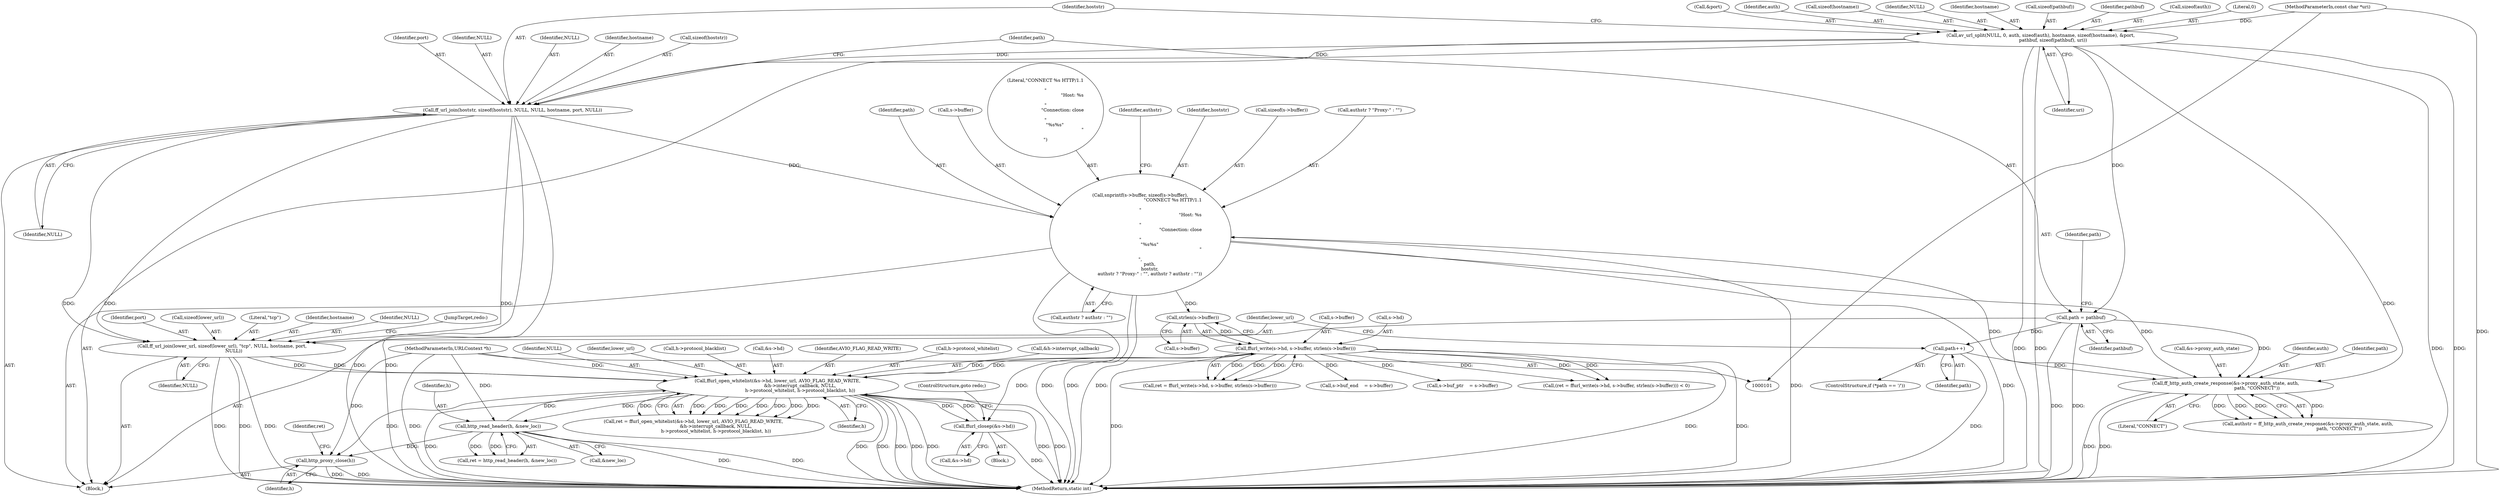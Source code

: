 digraph "0_FFmpeg_2a05c8f813de6f2278827734bf8102291e7484aa_2@API" {
"1000364" [label="(Call,http_proxy_close(h))"];
"1000301" [label="(Call,http_read_header(h, &new_loc))"];
"1000193" [label="(Call,ffurl_open_whitelist(&s->hd, lower_url, AVIO_FLAG_READ_WRITE,\n                               &h->interrupt_callback, NULL,\n                               h->protocol_whitelist, h->protocol_blacklist, h))"];
"1000254" [label="(Call,ffurl_write(s->hd, s->buffer, strlen(s->buffer)))"];
"1000261" [label="(Call,strlen(s->buffer))"];
"1000228" [label="(Call,snprintf(s->buffer, sizeof(s->buffer),\n             \"CONNECT %s HTTP/1.1\r\n\"\n             \"Host: %s\r\n\"\n             \"Connection: close\r\n\"\n             \"%s%s\"\n             \"\r\n\",\n             path,\n             hoststr,\n             authstr ? \"Proxy-\" : \"\", authstr ? authstr : \"\"))"];
"1000220" [label="(Call,ff_http_auth_create_response(&s->proxy_auth_state, auth,\n                                           path, \"CONNECT\"))"];
"1000147" [label="(Call,av_url_split(NULL, 0, auth, sizeof(auth), hostname, sizeof(hostname), &port,\n                 pathbuf, sizeof(pathbuf), uri))"];
"1000103" [label="(MethodParameterIn,const char *uri)"];
"1000171" [label="(Call,path = pathbuf)"];
"1000179" [label="(Call,path++)"];
"1000162" [label="(Call,ff_url_join(hoststr, sizeof(hoststr), NULL, NULL, hostname, port, NULL))"];
"1000341" [label="(Call,ffurl_closep(&s->hd))"];
"1000181" [label="(Call,ff_url_join(lower_url, sizeof(lower_url), \"tcp\", NULL, hostname, port,\n                NULL))"];
"1000102" [label="(MethodParameterIn,URLContext *h)"];
"1000342" [label="(Call,&s->hd)"];
"1000208" [label="(Call,h->protocol_blacklist)"];
"1000182" [label="(Identifier,lower_url)"];
"1000364" [label="(Call,http_proxy_close(h))"];
"1000194" [label="(Call,&s->hd)"];
"1000303" [label="(Call,&new_loc)"];
"1000164" [label="(Call,sizeof(hoststr))"];
"1000236" [label="(Literal,\"CONNECT %s HTTP/1.1\r\n\"\n             \"Host: %s\r\n\"\n             \"Connection: close\r\n\"\n             \"%s%s\"\n             \"\r\n\")"];
"1000161" [label="(Identifier,uri)"];
"1000190" [label="(JumpTarget,redo:)"];
"1000211" [label="(Identifier,h)"];
"1000193" [label="(Call,ffurl_open_whitelist(&s->hd, lower_url, AVIO_FLAG_READ_WRITE,\n                               &h->interrupt_callback, NULL,\n                               h->protocol_whitelist, h->protocol_blacklist, h))"];
"1000188" [label="(Identifier,port)"];
"1000105" [label="(Block,)"];
"1000249" [label="(Identifier,authstr)"];
"1000365" [label="(Identifier,h)"];
"1000167" [label="(Identifier,NULL)"];
"1000173" [label="(Identifier,pathbuf)"];
"1000171" [label="(Call,path = pathbuf)"];
"1000199" [label="(Identifier,AVIO_FLAG_READ_WRITE)"];
"1000368" [label="(MethodReturn,static int)"];
"1000159" [label="(Call,sizeof(pathbuf))"];
"1000170" [label="(Identifier,NULL)"];
"1000177" [label="(Identifier,path)"];
"1000251" [label="(Call,(ret = ffurl_write(s->hd, s->buffer, strlen(s->buffer))) < 0)"];
"1000238" [label="(Identifier,hoststr)"];
"1000158" [label="(Identifier,pathbuf)"];
"1000166" [label="(Identifier,NULL)"];
"1000340" [label="(Block,)"];
"1000174" [label="(ControlStructure,if (*path == '/'))"];
"1000232" [label="(Call,sizeof(s->buffer))"];
"1000151" [label="(Call,sizeof(auth))"];
"1000189" [label="(Identifier,NULL)"];
"1000172" [label="(Identifier,path)"];
"1000299" [label="(Call,ret = http_read_header(h, &new_loc))"];
"1000261" [label="(Call,strlen(s->buffer))"];
"1000191" [label="(Call,ret = ffurl_open_whitelist(&s->hd, lower_url, AVIO_FLAG_READ_WRITE,\n                               &h->interrupt_callback, NULL,\n                               h->protocol_whitelist, h->protocol_blacklist, h))"];
"1000149" [label="(Literal,0)"];
"1000156" [label="(Call,&port)"];
"1000221" [label="(Call,&s->proxy_auth_state)"];
"1000262" [label="(Call,s->buffer)"];
"1000150" [label="(Identifier,auth)"];
"1000205" [label="(Call,h->protocol_whitelist)"];
"1000341" [label="(Call,ffurl_closep(&s->hd))"];
"1000346" [label="(ControlStructure,goto redo;)"];
"1000258" [label="(Call,s->buffer)"];
"1000179" [label="(Call,path++)"];
"1000162" [label="(Call,ff_url_join(hoststr, sizeof(hoststr), NULL, NULL, hostname, port, NULL))"];
"1000220" [label="(Call,ff_http_auth_create_response(&s->proxy_auth_state, auth,\n                                           path, \"CONNECT\"))"];
"1000147" [label="(Call,av_url_split(NULL, 0, auth, sizeof(auth), hostname, sizeof(hostname), &port,\n                 pathbuf, sizeof(pathbuf), uri))"];
"1000252" [label="(Call,ret = ffurl_write(s->hd, s->buffer, strlen(s->buffer)))"];
"1000225" [label="(Identifier,auth)"];
"1000239" [label="(Call,authstr ? \"Proxy-\" : \"\")"];
"1000154" [label="(Call,sizeof(hostname))"];
"1000367" [label="(Identifier,ret)"];
"1000183" [label="(Call,sizeof(lower_url))"];
"1000200" [label="(Call,&h->interrupt_callback)"];
"1000185" [label="(Literal,\"tcp\")"];
"1000148" [label="(Identifier,NULL)"];
"1000274" [label="(Call,s->buf_end    = s->buffer)"];
"1000267" [label="(Call,s->buf_ptr    = s->buffer)"];
"1000227" [label="(Literal,\"CONNECT\")"];
"1000169" [label="(Identifier,port)"];
"1000153" [label="(Identifier,hostname)"];
"1000163" [label="(Identifier,hoststr)"];
"1000255" [label="(Call,s->hd)"];
"1000228" [label="(Call,snprintf(s->buffer, sizeof(s->buffer),\n             \"CONNECT %s HTTP/1.1\r\n\"\n             \"Host: %s\r\n\"\n             \"Connection: close\r\n\"\n             \"%s%s\"\n             \"\r\n\",\n             path,\n             hoststr,\n             authstr ? \"Proxy-\" : \"\", authstr ? authstr : \"\"))"];
"1000218" [label="(Call,authstr = ff_http_auth_create_response(&s->proxy_auth_state, auth,\n                                           path, \"CONNECT\"))"];
"1000187" [label="(Identifier,hostname)"];
"1000102" [label="(MethodParameterIn,URLContext *h)"];
"1000302" [label="(Identifier,h)"];
"1000254" [label="(Call,ffurl_write(s->hd, s->buffer, strlen(s->buffer)))"];
"1000301" [label="(Call,http_read_header(h, &new_loc))"];
"1000237" [label="(Identifier,path)"];
"1000204" [label="(Identifier,NULL)"];
"1000103" [label="(MethodParameterIn,const char *uri)"];
"1000180" [label="(Identifier,path)"];
"1000243" [label="(Call,authstr ? authstr : \"\")"];
"1000229" [label="(Call,s->buffer)"];
"1000168" [label="(Identifier,hostname)"];
"1000181" [label="(Call,ff_url_join(lower_url, sizeof(lower_url), \"tcp\", NULL, hostname, port,\n                NULL))"];
"1000198" [label="(Identifier,lower_url)"];
"1000226" [label="(Identifier,path)"];
"1000186" [label="(Identifier,NULL)"];
"1000364" -> "1000105"  [label="AST: "];
"1000364" -> "1000365"  [label="CFG: "];
"1000365" -> "1000364"  [label="AST: "];
"1000367" -> "1000364"  [label="CFG: "];
"1000364" -> "1000368"  [label="DDG: "];
"1000364" -> "1000368"  [label="DDG: "];
"1000301" -> "1000364"  [label="DDG: "];
"1000193" -> "1000364"  [label="DDG: "];
"1000102" -> "1000364"  [label="DDG: "];
"1000301" -> "1000299"  [label="AST: "];
"1000301" -> "1000303"  [label="CFG: "];
"1000302" -> "1000301"  [label="AST: "];
"1000303" -> "1000301"  [label="AST: "];
"1000299" -> "1000301"  [label="CFG: "];
"1000301" -> "1000368"  [label="DDG: "];
"1000301" -> "1000368"  [label="DDG: "];
"1000301" -> "1000193"  [label="DDG: "];
"1000301" -> "1000299"  [label="DDG: "];
"1000301" -> "1000299"  [label="DDG: "];
"1000193" -> "1000301"  [label="DDG: "];
"1000102" -> "1000301"  [label="DDG: "];
"1000193" -> "1000191"  [label="AST: "];
"1000193" -> "1000211"  [label="CFG: "];
"1000194" -> "1000193"  [label="AST: "];
"1000198" -> "1000193"  [label="AST: "];
"1000199" -> "1000193"  [label="AST: "];
"1000200" -> "1000193"  [label="AST: "];
"1000204" -> "1000193"  [label="AST: "];
"1000205" -> "1000193"  [label="AST: "];
"1000208" -> "1000193"  [label="AST: "];
"1000211" -> "1000193"  [label="AST: "];
"1000191" -> "1000193"  [label="CFG: "];
"1000193" -> "1000368"  [label="DDG: "];
"1000193" -> "1000368"  [label="DDG: "];
"1000193" -> "1000368"  [label="DDG: "];
"1000193" -> "1000368"  [label="DDG: "];
"1000193" -> "1000368"  [label="DDG: "];
"1000193" -> "1000368"  [label="DDG: "];
"1000193" -> "1000368"  [label="DDG: "];
"1000193" -> "1000368"  [label="DDG: "];
"1000193" -> "1000191"  [label="DDG: "];
"1000193" -> "1000191"  [label="DDG: "];
"1000193" -> "1000191"  [label="DDG: "];
"1000193" -> "1000191"  [label="DDG: "];
"1000193" -> "1000191"  [label="DDG: "];
"1000193" -> "1000191"  [label="DDG: "];
"1000193" -> "1000191"  [label="DDG: "];
"1000193" -> "1000191"  [label="DDG: "];
"1000254" -> "1000193"  [label="DDG: "];
"1000341" -> "1000193"  [label="DDG: "];
"1000181" -> "1000193"  [label="DDG: "];
"1000181" -> "1000193"  [label="DDG: "];
"1000102" -> "1000193"  [label="DDG: "];
"1000193" -> "1000254"  [label="DDG: "];
"1000193" -> "1000341"  [label="DDG: "];
"1000254" -> "1000252"  [label="AST: "];
"1000254" -> "1000261"  [label="CFG: "];
"1000255" -> "1000254"  [label="AST: "];
"1000258" -> "1000254"  [label="AST: "];
"1000261" -> "1000254"  [label="AST: "];
"1000252" -> "1000254"  [label="CFG: "];
"1000254" -> "1000368"  [label="DDG: "];
"1000254" -> "1000368"  [label="DDG: "];
"1000254" -> "1000368"  [label="DDG: "];
"1000254" -> "1000251"  [label="DDG: "];
"1000254" -> "1000251"  [label="DDG: "];
"1000254" -> "1000251"  [label="DDG: "];
"1000254" -> "1000252"  [label="DDG: "];
"1000254" -> "1000252"  [label="DDG: "];
"1000254" -> "1000252"  [label="DDG: "];
"1000261" -> "1000254"  [label="DDG: "];
"1000254" -> "1000267"  [label="DDG: "];
"1000254" -> "1000274"  [label="DDG: "];
"1000254" -> "1000341"  [label="DDG: "];
"1000261" -> "1000262"  [label="CFG: "];
"1000262" -> "1000261"  [label="AST: "];
"1000228" -> "1000261"  [label="DDG: "];
"1000228" -> "1000105"  [label="AST: "];
"1000228" -> "1000243"  [label="CFG: "];
"1000229" -> "1000228"  [label="AST: "];
"1000232" -> "1000228"  [label="AST: "];
"1000236" -> "1000228"  [label="AST: "];
"1000237" -> "1000228"  [label="AST: "];
"1000238" -> "1000228"  [label="AST: "];
"1000239" -> "1000228"  [label="AST: "];
"1000243" -> "1000228"  [label="AST: "];
"1000249" -> "1000228"  [label="CFG: "];
"1000228" -> "1000368"  [label="DDG: "];
"1000228" -> "1000368"  [label="DDG: "];
"1000228" -> "1000368"  [label="DDG: "];
"1000228" -> "1000368"  [label="DDG: "];
"1000228" -> "1000368"  [label="DDG: "];
"1000228" -> "1000220"  [label="DDG: "];
"1000220" -> "1000228"  [label="DDG: "];
"1000162" -> "1000228"  [label="DDG: "];
"1000220" -> "1000218"  [label="AST: "];
"1000220" -> "1000227"  [label="CFG: "];
"1000221" -> "1000220"  [label="AST: "];
"1000225" -> "1000220"  [label="AST: "];
"1000226" -> "1000220"  [label="AST: "];
"1000227" -> "1000220"  [label="AST: "];
"1000218" -> "1000220"  [label="CFG: "];
"1000220" -> "1000368"  [label="DDG: "];
"1000220" -> "1000368"  [label="DDG: "];
"1000220" -> "1000218"  [label="DDG: "];
"1000220" -> "1000218"  [label="DDG: "];
"1000220" -> "1000218"  [label="DDG: "];
"1000220" -> "1000218"  [label="DDG: "];
"1000147" -> "1000220"  [label="DDG: "];
"1000171" -> "1000220"  [label="DDG: "];
"1000179" -> "1000220"  [label="DDG: "];
"1000147" -> "1000105"  [label="AST: "];
"1000147" -> "1000161"  [label="CFG: "];
"1000148" -> "1000147"  [label="AST: "];
"1000149" -> "1000147"  [label="AST: "];
"1000150" -> "1000147"  [label="AST: "];
"1000151" -> "1000147"  [label="AST: "];
"1000153" -> "1000147"  [label="AST: "];
"1000154" -> "1000147"  [label="AST: "];
"1000156" -> "1000147"  [label="AST: "];
"1000158" -> "1000147"  [label="AST: "];
"1000159" -> "1000147"  [label="AST: "];
"1000161" -> "1000147"  [label="AST: "];
"1000163" -> "1000147"  [label="CFG: "];
"1000147" -> "1000368"  [label="DDG: "];
"1000147" -> "1000368"  [label="DDG: "];
"1000147" -> "1000368"  [label="DDG: "];
"1000147" -> "1000368"  [label="DDG: "];
"1000103" -> "1000147"  [label="DDG: "];
"1000147" -> "1000162"  [label="DDG: "];
"1000147" -> "1000162"  [label="DDG: "];
"1000147" -> "1000171"  [label="DDG: "];
"1000103" -> "1000101"  [label="AST: "];
"1000103" -> "1000368"  [label="DDG: "];
"1000171" -> "1000105"  [label="AST: "];
"1000171" -> "1000173"  [label="CFG: "];
"1000172" -> "1000171"  [label="AST: "];
"1000173" -> "1000171"  [label="AST: "];
"1000177" -> "1000171"  [label="CFG: "];
"1000171" -> "1000368"  [label="DDG: "];
"1000171" -> "1000368"  [label="DDG: "];
"1000171" -> "1000179"  [label="DDG: "];
"1000179" -> "1000174"  [label="AST: "];
"1000179" -> "1000180"  [label="CFG: "];
"1000180" -> "1000179"  [label="AST: "];
"1000182" -> "1000179"  [label="CFG: "];
"1000179" -> "1000368"  [label="DDG: "];
"1000162" -> "1000105"  [label="AST: "];
"1000162" -> "1000170"  [label="CFG: "];
"1000163" -> "1000162"  [label="AST: "];
"1000164" -> "1000162"  [label="AST: "];
"1000166" -> "1000162"  [label="AST: "];
"1000167" -> "1000162"  [label="AST: "];
"1000168" -> "1000162"  [label="AST: "];
"1000169" -> "1000162"  [label="AST: "];
"1000170" -> "1000162"  [label="AST: "];
"1000172" -> "1000162"  [label="CFG: "];
"1000162" -> "1000368"  [label="DDG: "];
"1000162" -> "1000368"  [label="DDG: "];
"1000162" -> "1000181"  [label="DDG: "];
"1000162" -> "1000181"  [label="DDG: "];
"1000162" -> "1000181"  [label="DDG: "];
"1000341" -> "1000340"  [label="AST: "];
"1000341" -> "1000342"  [label="CFG: "];
"1000342" -> "1000341"  [label="AST: "];
"1000346" -> "1000341"  [label="CFG: "];
"1000341" -> "1000368"  [label="DDG: "];
"1000181" -> "1000105"  [label="AST: "];
"1000181" -> "1000189"  [label="CFG: "];
"1000182" -> "1000181"  [label="AST: "];
"1000183" -> "1000181"  [label="AST: "];
"1000185" -> "1000181"  [label="AST: "];
"1000186" -> "1000181"  [label="AST: "];
"1000187" -> "1000181"  [label="AST: "];
"1000188" -> "1000181"  [label="AST: "];
"1000189" -> "1000181"  [label="AST: "];
"1000190" -> "1000181"  [label="CFG: "];
"1000181" -> "1000368"  [label="DDG: "];
"1000181" -> "1000368"  [label="DDG: "];
"1000181" -> "1000368"  [label="DDG: "];
"1000102" -> "1000101"  [label="AST: "];
"1000102" -> "1000368"  [label="DDG: "];
}
